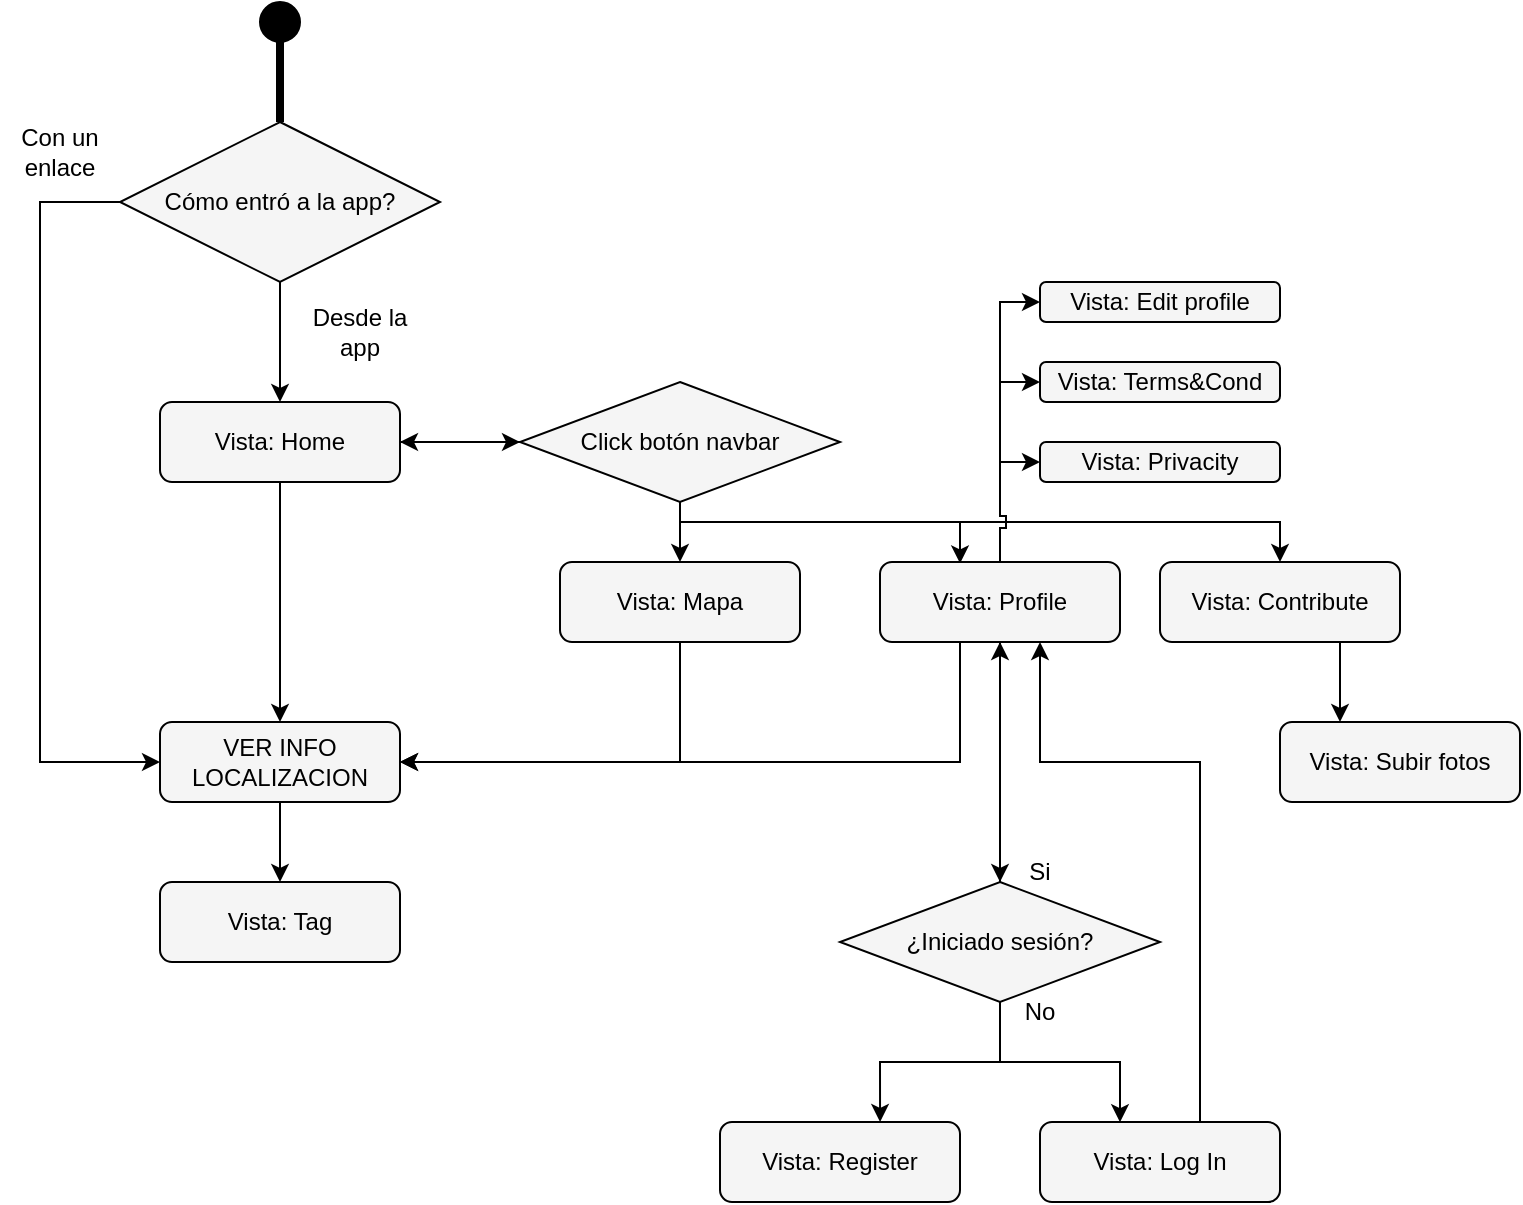 <mxfile version="17.5.0" type="device"><diagram id="C5RBs43oDa-KdzZeNtuy" name="Page-1"><mxGraphModel dx="1027" dy="1691" grid="1" gridSize="10" guides="1" tooltips="1" connect="1" arrows="1" fold="1" page="1" pageScale="1" pageWidth="827" pageHeight="1169" math="0" shadow="0"><root><mxCell id="WIyWlLk6GJQsqaUBKTNV-0"/><mxCell id="WIyWlLk6GJQsqaUBKTNV-1" parent="WIyWlLk6GJQsqaUBKTNV-0"/><mxCell id="sD_jcAM_Xx6bKmnHUxpO-0" value="" style="ellipse;whiteSpace=wrap;html=1;aspect=fixed;fillColor=#000000;" vertex="1" parent="WIyWlLk6GJQsqaUBKTNV-1"><mxGeometry x="170" y="80" width="20" height="20" as="geometry"/></mxCell><mxCell id="sD_jcAM_Xx6bKmnHUxpO-2" value="" style="endArrow=none;html=1;rounded=0;entryX=0.5;entryY=1;entryDx=0;entryDy=0;exitX=0.5;exitY=0;exitDx=0;exitDy=0;strokeWidth=4;" edge="1" parent="WIyWlLk6GJQsqaUBKTNV-1" target="sD_jcAM_Xx6bKmnHUxpO-0"><mxGeometry width="50" height="50" relative="1" as="geometry"><mxPoint x="180" y="140" as="sourcePoint"/><mxPoint x="210" y="180" as="targetPoint"/></mxGeometry></mxCell><mxCell id="sD_jcAM_Xx6bKmnHUxpO-5" style="edgeStyle=orthogonalEdgeStyle;rounded=0;orthogonalLoop=1;jettySize=auto;html=1;entryX=0.5;entryY=0;entryDx=0;entryDy=0;strokeWidth=1;endSize=6;" edge="1" parent="WIyWlLk6GJQsqaUBKTNV-1" source="sD_jcAM_Xx6bKmnHUxpO-3" target="sD_jcAM_Xx6bKmnHUxpO-4"><mxGeometry relative="1" as="geometry"/></mxCell><mxCell id="sD_jcAM_Xx6bKmnHUxpO-23" style="edgeStyle=orthogonalEdgeStyle;rounded=0;orthogonalLoop=1;jettySize=auto;html=1;entryX=0;entryY=0.5;entryDx=0;entryDy=0;endSize=6;strokeWidth=1;" edge="1" parent="WIyWlLk6GJQsqaUBKTNV-1" source="sD_jcAM_Xx6bKmnHUxpO-3" target="sD_jcAM_Xx6bKmnHUxpO-6"><mxGeometry relative="1" as="geometry"><Array as="points"><mxPoint x="60" y="180"/><mxPoint x="60" y="460"/></Array></mxGeometry></mxCell><mxCell id="sD_jcAM_Xx6bKmnHUxpO-3" value="Cómo entró a la app?" style="rhombus;whiteSpace=wrap;html=1;fillColor=#F5F5F5;" vertex="1" parent="WIyWlLk6GJQsqaUBKTNV-1"><mxGeometry x="100" y="140" width="160" height="80" as="geometry"/></mxCell><mxCell id="sD_jcAM_Xx6bKmnHUxpO-8" style="edgeStyle=orthogonalEdgeStyle;rounded=0;orthogonalLoop=1;jettySize=auto;html=1;entryX=0;entryY=0.5;entryDx=0;entryDy=0;endSize=6;strokeWidth=1;" edge="1" parent="WIyWlLk6GJQsqaUBKTNV-1" source="sD_jcAM_Xx6bKmnHUxpO-4" target="sD_jcAM_Xx6bKmnHUxpO-7"><mxGeometry relative="1" as="geometry"/></mxCell><mxCell id="sD_jcAM_Xx6bKmnHUxpO-24" style="edgeStyle=orthogonalEdgeStyle;rounded=0;orthogonalLoop=1;jettySize=auto;html=1;entryX=0.5;entryY=0;entryDx=0;entryDy=0;endSize=6;strokeWidth=1;" edge="1" parent="WIyWlLk6GJQsqaUBKTNV-1" source="sD_jcAM_Xx6bKmnHUxpO-4" target="sD_jcAM_Xx6bKmnHUxpO-6"><mxGeometry relative="1" as="geometry"/></mxCell><mxCell id="sD_jcAM_Xx6bKmnHUxpO-4" value="Vista: Home" style="rounded=1;whiteSpace=wrap;html=1;fillColor=#F5F5F5;" vertex="1" parent="WIyWlLk6GJQsqaUBKTNV-1"><mxGeometry x="120" y="280" width="120" height="40" as="geometry"/></mxCell><mxCell id="sD_jcAM_Xx6bKmnHUxpO-22" style="edgeStyle=orthogonalEdgeStyle;rounded=0;orthogonalLoop=1;jettySize=auto;html=1;endSize=6;strokeWidth=1;" edge="1" parent="WIyWlLk6GJQsqaUBKTNV-1" source="sD_jcAM_Xx6bKmnHUxpO-6" target="sD_jcAM_Xx6bKmnHUxpO-20"><mxGeometry relative="1" as="geometry"/></mxCell><mxCell id="sD_jcAM_Xx6bKmnHUxpO-6" value="VER INFO LOCALIZACION" style="rounded=1;whiteSpace=wrap;html=1;fillColor=#F5F5F5;" vertex="1" parent="WIyWlLk6GJQsqaUBKTNV-1"><mxGeometry x="120" y="440" width="120" height="40" as="geometry"/></mxCell><mxCell id="sD_jcAM_Xx6bKmnHUxpO-16" style="edgeStyle=orthogonalEdgeStyle;rounded=0;orthogonalLoop=1;jettySize=auto;html=1;endSize=6;strokeWidth=1;" edge="1" parent="WIyWlLk6GJQsqaUBKTNV-1" source="sD_jcAM_Xx6bKmnHUxpO-7"><mxGeometry relative="1" as="geometry"><mxPoint x="240" y="300" as="targetPoint"/></mxGeometry></mxCell><mxCell id="sD_jcAM_Xx6bKmnHUxpO-17" style="edgeStyle=orthogonalEdgeStyle;rounded=0;orthogonalLoop=1;jettySize=auto;html=1;entryX=0.5;entryY=0;entryDx=0;entryDy=0;endSize=6;strokeWidth=1;" edge="1" parent="WIyWlLk6GJQsqaUBKTNV-1" source="sD_jcAM_Xx6bKmnHUxpO-7" target="sD_jcAM_Xx6bKmnHUxpO-11"><mxGeometry relative="1" as="geometry"/></mxCell><mxCell id="sD_jcAM_Xx6bKmnHUxpO-18" style="edgeStyle=orthogonalEdgeStyle;rounded=0;orthogonalLoop=1;jettySize=auto;html=1;exitX=0.5;exitY=1;exitDx=0;exitDy=0;entryX=0.5;entryY=0;entryDx=0;entryDy=0;endSize=6;strokeWidth=1;jumpStyle=sharp;" edge="1" parent="WIyWlLk6GJQsqaUBKTNV-1" source="sD_jcAM_Xx6bKmnHUxpO-7" target="sD_jcAM_Xx6bKmnHUxpO-12"><mxGeometry relative="1" as="geometry"><Array as="points"><mxPoint x="380" y="340"/><mxPoint x="680" y="340"/></Array></mxGeometry></mxCell><mxCell id="sD_jcAM_Xx6bKmnHUxpO-19" style="edgeStyle=orthogonalEdgeStyle;rounded=0;orthogonalLoop=1;jettySize=auto;html=1;exitX=0.5;exitY=1;exitDx=0;exitDy=0;entryX=0.331;entryY=0.018;entryDx=0;entryDy=0;endSize=6;strokeWidth=1;entryPerimeter=0;" edge="1" parent="WIyWlLk6GJQsqaUBKTNV-1" source="sD_jcAM_Xx6bKmnHUxpO-7" target="sD_jcAM_Xx6bKmnHUxpO-13"><mxGeometry relative="1" as="geometry"><Array as="points"><mxPoint x="380" y="340"/><mxPoint x="520" y="340"/><mxPoint x="520" y="361"/></Array></mxGeometry></mxCell><mxCell id="sD_jcAM_Xx6bKmnHUxpO-7" value="Click botón navbar" style="rhombus;whiteSpace=wrap;html=1;fillColor=#F5F5F5;" vertex="1" parent="WIyWlLk6GJQsqaUBKTNV-1"><mxGeometry x="300" y="270" width="160" height="60" as="geometry"/></mxCell><mxCell id="sD_jcAM_Xx6bKmnHUxpO-25" style="edgeStyle=orthogonalEdgeStyle;rounded=0;orthogonalLoop=1;jettySize=auto;html=1;entryX=1;entryY=0.5;entryDx=0;entryDy=0;endSize=6;strokeWidth=1;" edge="1" parent="WIyWlLk6GJQsqaUBKTNV-1" source="sD_jcAM_Xx6bKmnHUxpO-11" target="sD_jcAM_Xx6bKmnHUxpO-6"><mxGeometry relative="1" as="geometry"><Array as="points"><mxPoint x="380" y="460"/></Array></mxGeometry></mxCell><mxCell id="sD_jcAM_Xx6bKmnHUxpO-11" value="Vista: Mapa" style="rounded=1;whiteSpace=wrap;html=1;fillColor=#F5F5F5;" vertex="1" parent="WIyWlLk6GJQsqaUBKTNV-1"><mxGeometry x="320" y="360" width="120" height="40" as="geometry"/></mxCell><mxCell id="sD_jcAM_Xx6bKmnHUxpO-31" style="edgeStyle=orthogonalEdgeStyle;rounded=0;orthogonalLoop=1;jettySize=auto;html=1;entryX=0.5;entryY=0;entryDx=0;entryDy=0;endSize=6;strokeWidth=1;exitX=0.5;exitY=1;exitDx=0;exitDy=0;" edge="1" parent="WIyWlLk6GJQsqaUBKTNV-1" source="sD_jcAM_Xx6bKmnHUxpO-13" target="sD_jcAM_Xx6bKmnHUxpO-30"><mxGeometry relative="1" as="geometry"/></mxCell><mxCell id="sD_jcAM_Xx6bKmnHUxpO-54" style="edgeStyle=orthogonalEdgeStyle;rounded=0;jumpStyle=sharp;orthogonalLoop=1;jettySize=auto;html=1;exitX=0.75;exitY=1;exitDx=0;exitDy=0;entryX=0.25;entryY=0;entryDx=0;entryDy=0;endSize=6;strokeWidth=1;" edge="1" parent="WIyWlLk6GJQsqaUBKTNV-1" source="sD_jcAM_Xx6bKmnHUxpO-12" target="sD_jcAM_Xx6bKmnHUxpO-51"><mxGeometry relative="1" as="geometry"/></mxCell><mxCell id="sD_jcAM_Xx6bKmnHUxpO-12" value="Vista: Contribute" style="rounded=1;whiteSpace=wrap;html=1;fillColor=#F5F5F5;" vertex="1" parent="WIyWlLk6GJQsqaUBKTNV-1"><mxGeometry x="620" y="360" width="120" height="40" as="geometry"/></mxCell><mxCell id="sD_jcAM_Xx6bKmnHUxpO-26" style="edgeStyle=orthogonalEdgeStyle;rounded=0;orthogonalLoop=1;jettySize=auto;html=1;entryX=1;entryY=0.5;entryDx=0;entryDy=0;endSize=6;strokeWidth=1;" edge="1" parent="WIyWlLk6GJQsqaUBKTNV-1" source="sD_jcAM_Xx6bKmnHUxpO-13" target="sD_jcAM_Xx6bKmnHUxpO-6"><mxGeometry relative="1" as="geometry"><Array as="points"><mxPoint x="520" y="460"/></Array></mxGeometry></mxCell><mxCell id="sD_jcAM_Xx6bKmnHUxpO-48" style="edgeStyle=orthogonalEdgeStyle;rounded=0;orthogonalLoop=1;jettySize=auto;html=1;entryX=0;entryY=0.5;entryDx=0;entryDy=0;endSize=6;strokeWidth=1;jumpStyle=sharp;" edge="1" parent="WIyWlLk6GJQsqaUBKTNV-1" source="sD_jcAM_Xx6bKmnHUxpO-13" target="sD_jcAM_Xx6bKmnHUxpO-45"><mxGeometry relative="1" as="geometry"/></mxCell><mxCell id="sD_jcAM_Xx6bKmnHUxpO-49" style="edgeStyle=orthogonalEdgeStyle;rounded=0;orthogonalLoop=1;jettySize=auto;html=1;entryX=0;entryY=0.5;entryDx=0;entryDy=0;endSize=6;strokeWidth=1;jumpStyle=sharp;" edge="1" parent="WIyWlLk6GJQsqaUBKTNV-1" source="sD_jcAM_Xx6bKmnHUxpO-13" target="sD_jcAM_Xx6bKmnHUxpO-46"><mxGeometry relative="1" as="geometry"/></mxCell><mxCell id="sD_jcAM_Xx6bKmnHUxpO-50" style="edgeStyle=orthogonalEdgeStyle;rounded=0;orthogonalLoop=1;jettySize=auto;html=1;entryX=0;entryY=0.5;entryDx=0;entryDy=0;endSize=6;strokeWidth=1;jumpStyle=sharp;" edge="1" parent="WIyWlLk6GJQsqaUBKTNV-1" source="sD_jcAM_Xx6bKmnHUxpO-13" target="sD_jcAM_Xx6bKmnHUxpO-47"><mxGeometry relative="1" as="geometry"/></mxCell><mxCell id="sD_jcAM_Xx6bKmnHUxpO-13" value="Vista: Profile" style="rounded=1;whiteSpace=wrap;html=1;fillColor=#F5F5F5;" vertex="1" parent="WIyWlLk6GJQsqaUBKTNV-1"><mxGeometry x="480" y="360" width="120" height="40" as="geometry"/></mxCell><mxCell id="sD_jcAM_Xx6bKmnHUxpO-20" value="Vista: Tag" style="rounded=1;whiteSpace=wrap;html=1;fillColor=#F5F5F5;" vertex="1" parent="WIyWlLk6GJQsqaUBKTNV-1"><mxGeometry x="120" y="520" width="120" height="40" as="geometry"/></mxCell><mxCell id="sD_jcAM_Xx6bKmnHUxpO-28" value="Desde la app" style="text;html=1;strokeColor=none;fillColor=none;align=center;verticalAlign=middle;whiteSpace=wrap;rounded=0;" vertex="1" parent="WIyWlLk6GJQsqaUBKTNV-1"><mxGeometry x="190" y="230" width="60" height="30" as="geometry"/></mxCell><mxCell id="sD_jcAM_Xx6bKmnHUxpO-29" value="Con un enlace" style="text;html=1;strokeColor=none;fillColor=none;align=center;verticalAlign=middle;whiteSpace=wrap;rounded=0;" vertex="1" parent="WIyWlLk6GJQsqaUBKTNV-1"><mxGeometry x="40" y="140" width="60" height="30" as="geometry"/></mxCell><mxCell id="sD_jcAM_Xx6bKmnHUxpO-36" style="edgeStyle=orthogonalEdgeStyle;rounded=0;orthogonalLoop=1;jettySize=auto;html=1;entryX=0.5;entryY=1;entryDx=0;entryDy=0;endSize=6;strokeWidth=1;" edge="1" parent="WIyWlLk6GJQsqaUBKTNV-1" source="sD_jcAM_Xx6bKmnHUxpO-30" target="sD_jcAM_Xx6bKmnHUxpO-13"><mxGeometry relative="1" as="geometry"/></mxCell><mxCell id="sD_jcAM_Xx6bKmnHUxpO-39" style="edgeStyle=orthogonalEdgeStyle;rounded=0;orthogonalLoop=1;jettySize=auto;html=1;entryX=0.667;entryY=0;entryDx=0;entryDy=0;endSize=6;strokeWidth=1;entryPerimeter=0;" edge="1" parent="WIyWlLk6GJQsqaUBKTNV-1" source="sD_jcAM_Xx6bKmnHUxpO-30" target="sD_jcAM_Xx6bKmnHUxpO-32"><mxGeometry relative="1" as="geometry"/></mxCell><mxCell id="sD_jcAM_Xx6bKmnHUxpO-40" style="edgeStyle=orthogonalEdgeStyle;rounded=0;orthogonalLoop=1;jettySize=auto;html=1;entryX=0.335;entryY=0.002;entryDx=0;entryDy=0;endSize=6;strokeWidth=1;entryPerimeter=0;" edge="1" parent="WIyWlLk6GJQsqaUBKTNV-1" source="sD_jcAM_Xx6bKmnHUxpO-30" target="sD_jcAM_Xx6bKmnHUxpO-33"><mxGeometry relative="1" as="geometry"><Array as="points"><mxPoint x="540" y="610"/><mxPoint x="600" y="610"/><mxPoint x="600" y="640"/></Array></mxGeometry></mxCell><mxCell id="sD_jcAM_Xx6bKmnHUxpO-30" value="¿Iniciado sesión?" style="rhombus;whiteSpace=wrap;html=1;fillColor=#F5F5F5;" vertex="1" parent="WIyWlLk6GJQsqaUBKTNV-1"><mxGeometry x="460" y="520" width="160" height="60" as="geometry"/></mxCell><mxCell id="sD_jcAM_Xx6bKmnHUxpO-32" value="Vista: Register" style="rounded=1;whiteSpace=wrap;html=1;fillColor=#F5F5F5;" vertex="1" parent="WIyWlLk6GJQsqaUBKTNV-1"><mxGeometry x="400" y="640" width="120" height="40" as="geometry"/></mxCell><mxCell id="sD_jcAM_Xx6bKmnHUxpO-43" style="edgeStyle=orthogonalEdgeStyle;rounded=0;orthogonalLoop=1;jettySize=auto;html=1;endSize=6;strokeWidth=1;" edge="1" parent="WIyWlLk6GJQsqaUBKTNV-1" source="sD_jcAM_Xx6bKmnHUxpO-33"><mxGeometry relative="1" as="geometry"><mxPoint x="560" y="400" as="targetPoint"/><Array as="points"><mxPoint x="640" y="460"/><mxPoint x="560" y="460"/></Array></mxGeometry></mxCell><mxCell id="sD_jcAM_Xx6bKmnHUxpO-33" value="Vista: Log In" style="rounded=1;whiteSpace=wrap;html=1;fillColor=#F5F5F5;" vertex="1" parent="WIyWlLk6GJQsqaUBKTNV-1"><mxGeometry x="560" y="640" width="120" height="40" as="geometry"/></mxCell><mxCell id="sD_jcAM_Xx6bKmnHUxpO-37" value="Si" style="text;html=1;strokeColor=none;fillColor=none;align=center;verticalAlign=middle;whiteSpace=wrap;rounded=0;" vertex="1" parent="WIyWlLk6GJQsqaUBKTNV-1"><mxGeometry x="530" y="500" width="60" height="30" as="geometry"/></mxCell><mxCell id="sD_jcAM_Xx6bKmnHUxpO-41" value="No" style="text;html=1;strokeColor=none;fillColor=none;align=center;verticalAlign=middle;whiteSpace=wrap;rounded=0;" vertex="1" parent="WIyWlLk6GJQsqaUBKTNV-1"><mxGeometry x="530" y="570" width="60" height="30" as="geometry"/></mxCell><mxCell id="sD_jcAM_Xx6bKmnHUxpO-45" value="Vista: Privacity" style="rounded=1;whiteSpace=wrap;html=1;fillColor=#F5F5F5;" vertex="1" parent="WIyWlLk6GJQsqaUBKTNV-1"><mxGeometry x="560" y="300" width="120" height="20" as="geometry"/></mxCell><mxCell id="sD_jcAM_Xx6bKmnHUxpO-46" value="Vista: Terms&amp;amp;Cond" style="rounded=1;whiteSpace=wrap;html=1;fillColor=#F5F5F5;" vertex="1" parent="WIyWlLk6GJQsqaUBKTNV-1"><mxGeometry x="560" y="260" width="120" height="20" as="geometry"/></mxCell><mxCell id="sD_jcAM_Xx6bKmnHUxpO-47" value="Vista: Edit profile" style="rounded=1;whiteSpace=wrap;html=1;fillColor=#F5F5F5;" vertex="1" parent="WIyWlLk6GJQsqaUBKTNV-1"><mxGeometry x="560" y="220" width="120" height="20" as="geometry"/></mxCell><mxCell id="sD_jcAM_Xx6bKmnHUxpO-51" value="Vista: Subir fotos" style="rounded=1;whiteSpace=wrap;html=1;fillColor=#F5F5F5;" vertex="1" parent="WIyWlLk6GJQsqaUBKTNV-1"><mxGeometry x="680" y="440" width="120" height="40" as="geometry"/></mxCell></root></mxGraphModel></diagram></mxfile>